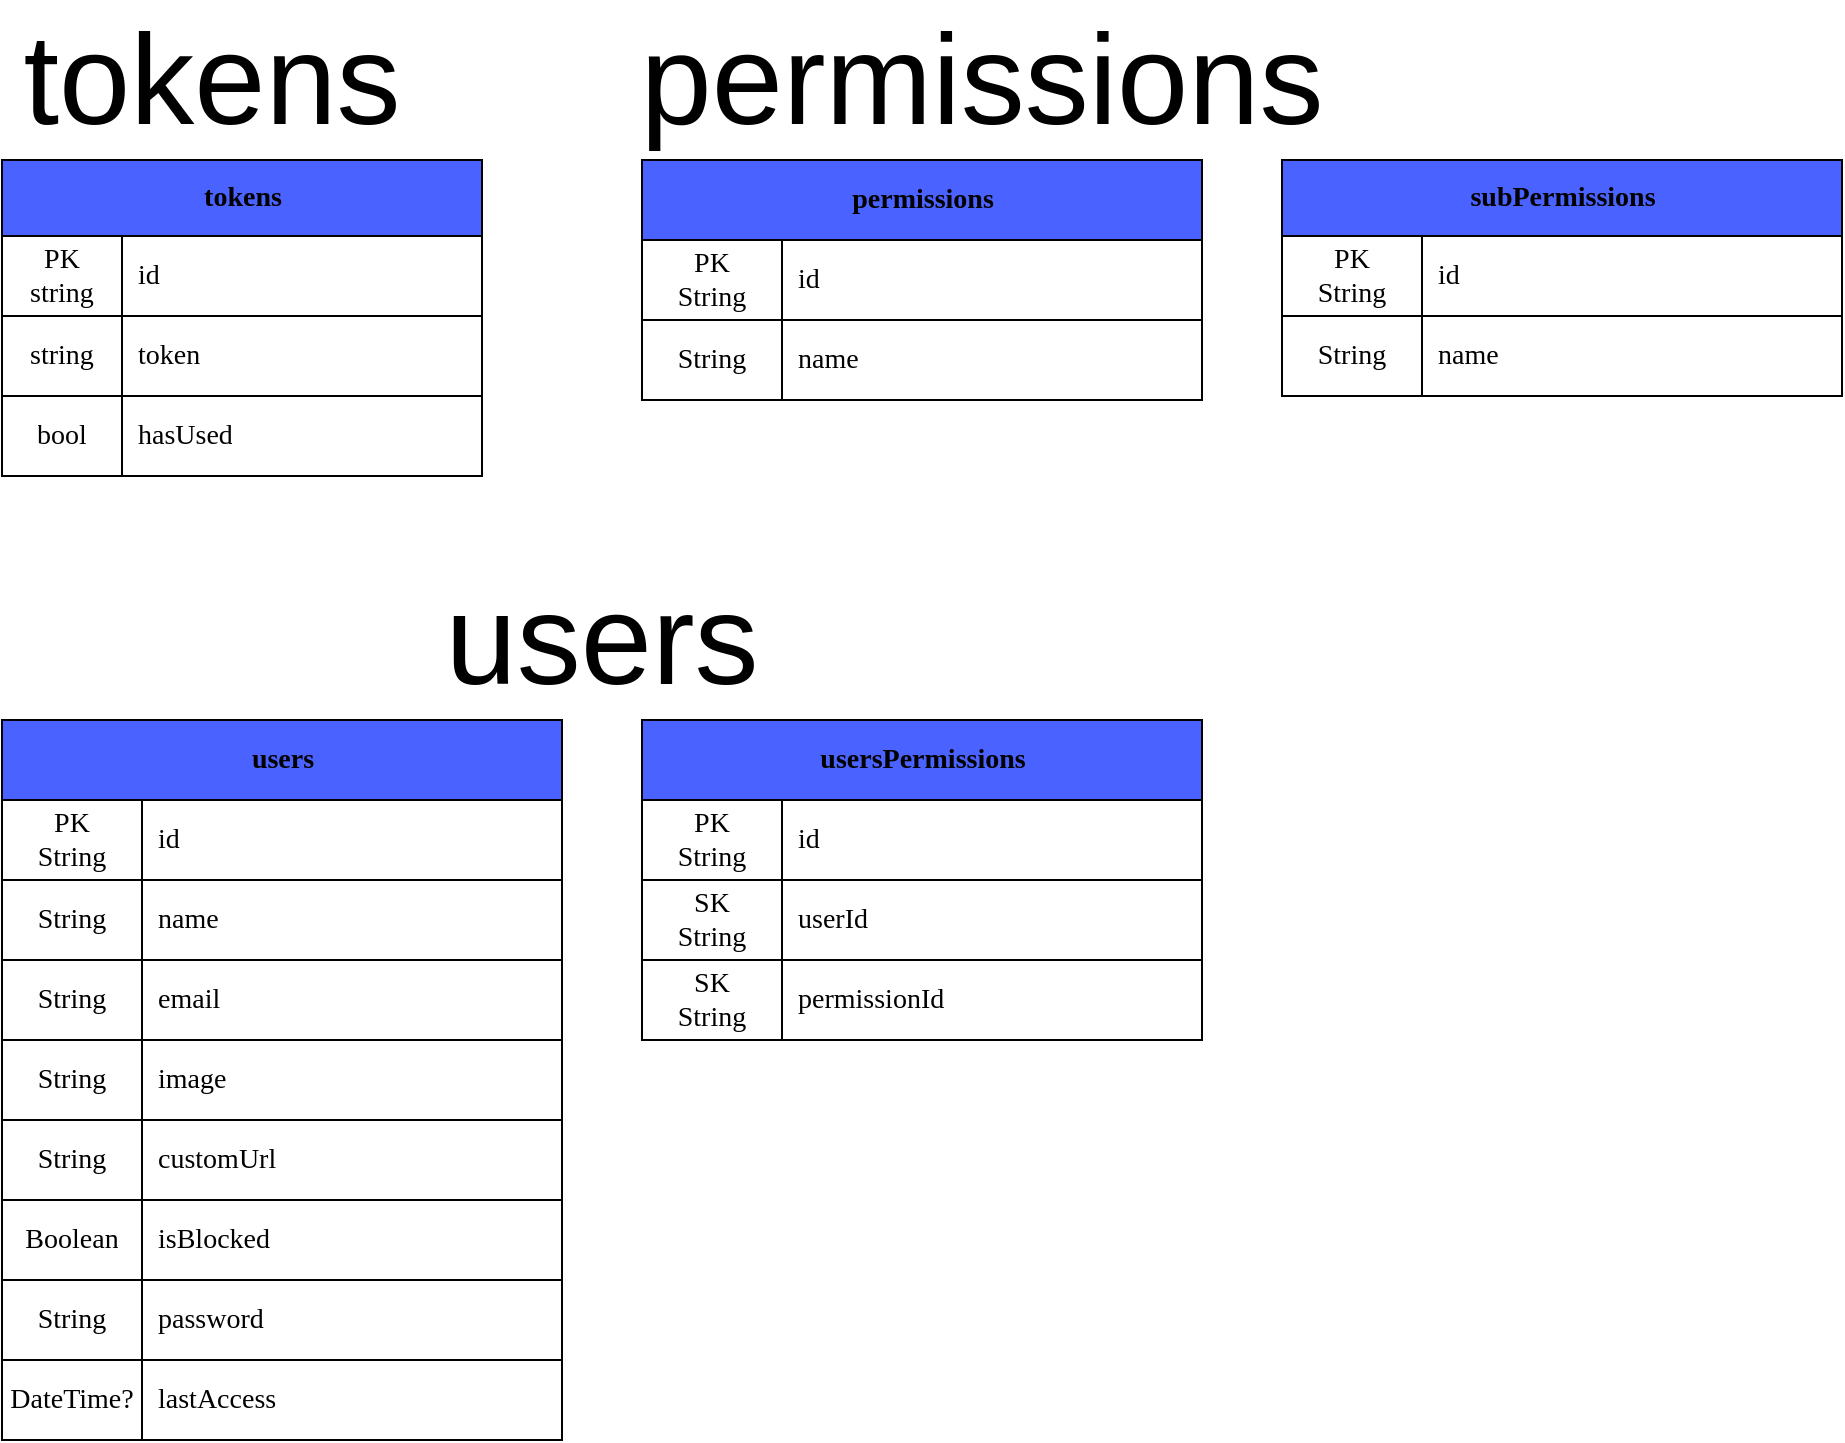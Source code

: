 <mxfile>
    <diagram name="Page-1" id="e56a1550-8fbb-45ad-956c-1786394a9013">
        <mxGraphModel dx="1070" dy="1772" grid="1" gridSize="10" guides="1" tooltips="1" connect="1" arrows="1" fold="1" page="1" pageScale="1" pageWidth="1100" pageHeight="850" background="none" math="0" shadow="0">
            <root>
                <mxCell id="0"/>
                <mxCell id="1" parent="0"/>
                <mxCell id="f9DGjgpMhJVJxJ-70Zpv-1" value="&lt;font style=&quot;font-size: 64px&quot;&gt;users&lt;/font&gt;" style="text;html=1;strokeColor=none;fillColor=none;align=center;verticalAlign=middle;whiteSpace=wrap;rounded=0;" parent="1" vertex="1">
                    <mxGeometry y="-120" width="600" height="80" as="geometry"/>
                </mxCell>
                <mxCell id="232" value="tokens" style="shape=table;startSize=38;container=1;collapsible=0;childLayout=tableLayout;fixedRows=1;rowLines=1;fontStyle=1;align=center;pointerEvents=1;rounded=0;shadow=0;labelBackgroundColor=none;labelBorderColor=none;comic=0;sketch=0;fontFamily=Verdana;fontSize=14;fontColor=default;strokeColor=default;strokeWidth=1;fillColor=#4A62FF;gradientColor=none;html=1;resizeLast=1;autosize=1;" parent="1" vertex="1">
                    <mxGeometry y="-320" width="240" height="158" as="geometry"/>
                </mxCell>
                <mxCell id="233" value="" style="shape=partialRectangle;html=1;whiteSpace=wrap;collapsible=0;dropTarget=0;pointerEvents=1;fillColor=none;top=0;left=0;bottom=1;right=0;points=[[0,0.5],[1,0.5]];portConstraint=eastwest;rounded=0;shadow=0;labelBackgroundColor=none;labelBorderColor=none;comic=0;sketch=0;fontFamily=Verdana;fontSize=14;fontColor=default;startSize=26;strokeColor=default;strokeWidth=1;" parent="232" vertex="1">
                    <mxGeometry y="38" width="240" height="40" as="geometry"/>
                </mxCell>
                <mxCell id="234" value="PK&lt;br&gt;string" style="shape=partialRectangle;html=1;whiteSpace=wrap;connectable=0;fillColor=default;top=1;left=1;bottom=1;right=1;overflow=hidden;pointerEvents=1;rounded=0;shadow=0;labelBackgroundColor=none;labelBorderColor=none;comic=0;sketch=0;fontFamily=Verdana;fontSize=14;fontColor=default;startSize=26;strokeColor=default;strokeWidth=1;align=center;" parent="233" vertex="1">
                    <mxGeometry width="60" height="40" as="geometry">
                        <mxRectangle width="60" height="40" as="alternateBounds"/>
                    </mxGeometry>
                </mxCell>
                <mxCell id="235" value="id" style="shape=partialRectangle;html=1;whiteSpace=wrap;connectable=0;fillColor=default;top=1;left=1;bottom=1;right=1;align=left;spacingLeft=6;overflow=hidden;pointerEvents=1;rounded=0;shadow=0;labelBackgroundColor=none;labelBorderColor=none;comic=0;sketch=0;fontFamily=Verdana;fontSize=14;fontColor=default;startSize=26;strokeColor=default;strokeWidth=1;" parent="233" vertex="1">
                    <mxGeometry x="60" width="180" height="40" as="geometry">
                        <mxRectangle width="180" height="40" as="alternateBounds"/>
                    </mxGeometry>
                </mxCell>
                <mxCell id="236" style="shape=partialRectangle;html=1;whiteSpace=wrap;collapsible=0;dropTarget=0;pointerEvents=1;fillColor=none;top=0;left=0;bottom=1;right=0;points=[[0,0.5],[1,0.5]];portConstraint=eastwest;rounded=0;shadow=0;labelBackgroundColor=none;labelBorderColor=none;comic=0;sketch=0;fontFamily=Verdana;fontSize=14;fontColor=default;startSize=26;strokeColor=default;strokeWidth=1;" parent="232" vertex="1">
                    <mxGeometry y="78" width="240" height="40" as="geometry"/>
                </mxCell>
                <mxCell id="237" value="string" style="shape=partialRectangle;html=1;whiteSpace=wrap;connectable=0;fillColor=default;top=1;left=1;bottom=1;right=1;overflow=hidden;pointerEvents=1;rounded=0;shadow=0;labelBackgroundColor=none;labelBorderColor=none;comic=0;sketch=0;fontFamily=Verdana;fontSize=14;fontColor=default;startSize=26;strokeColor=default;strokeWidth=1;align=center;" parent="236" vertex="1">
                    <mxGeometry width="60" height="40" as="geometry">
                        <mxRectangle width="60" height="40" as="alternateBounds"/>
                    </mxGeometry>
                </mxCell>
                <mxCell id="238" value="token" style="shape=partialRectangle;html=1;whiteSpace=wrap;connectable=0;fillColor=default;top=1;left=1;bottom=1;right=1;align=left;spacingLeft=6;overflow=hidden;pointerEvents=1;rounded=0;shadow=0;labelBackgroundColor=none;labelBorderColor=none;comic=0;sketch=0;fontFamily=Verdana;fontSize=14;fontColor=default;startSize=26;strokeColor=default;strokeWidth=1;" parent="236" vertex="1">
                    <mxGeometry x="60" width="180" height="40" as="geometry">
                        <mxRectangle width="180" height="40" as="alternateBounds"/>
                    </mxGeometry>
                </mxCell>
                <mxCell id="240" style="shape=partialRectangle;html=1;whiteSpace=wrap;collapsible=0;dropTarget=0;pointerEvents=1;fillColor=none;top=0;left=0;bottom=1;right=0;points=[[0,0.5],[1,0.5]];portConstraint=eastwest;rounded=0;shadow=0;labelBackgroundColor=none;labelBorderColor=none;comic=0;sketch=0;fontFamily=Verdana;fontSize=14;fontColor=default;startSize=26;strokeColor=default;strokeWidth=1;" parent="232" vertex="1">
                    <mxGeometry y="118" width="240" height="40" as="geometry"/>
                </mxCell>
                <mxCell id="241" value="bool" style="shape=partialRectangle;html=1;whiteSpace=wrap;connectable=0;fillColor=default;top=1;left=1;bottom=1;right=1;overflow=hidden;pointerEvents=1;rounded=0;shadow=0;labelBackgroundColor=none;labelBorderColor=none;comic=0;sketch=0;fontFamily=Verdana;fontSize=14;fontColor=default;startSize=26;strokeColor=default;strokeWidth=1;align=center;" parent="240" vertex="1">
                    <mxGeometry width="60" height="40" as="geometry">
                        <mxRectangle width="60" height="40" as="alternateBounds"/>
                    </mxGeometry>
                </mxCell>
                <mxCell id="242" value="hasUsed" style="shape=partialRectangle;html=1;whiteSpace=wrap;connectable=0;fillColor=default;top=1;left=1;bottom=1;right=1;align=left;spacingLeft=6;overflow=hidden;pointerEvents=1;rounded=0;shadow=0;labelBackgroundColor=none;labelBorderColor=none;comic=0;sketch=0;fontFamily=Verdana;fontSize=14;fontColor=default;startSize=26;strokeColor=default;strokeWidth=1;" parent="240" vertex="1">
                    <mxGeometry x="60" width="180" height="40" as="geometry">
                        <mxRectangle width="180" height="40" as="alternateBounds"/>
                    </mxGeometry>
                </mxCell>
                <mxCell id="239" value="&lt;font style=&quot;font-size: 64px&quot;&gt;tokens&lt;/font&gt;" style="text;html=1;strokeColor=none;fillColor=none;align=center;verticalAlign=middle;whiteSpace=wrap;rounded=0;" parent="1" vertex="1">
                    <mxGeometry y="-400" width="210" height="80" as="geometry"/>
                </mxCell>
                <mxCell id="292" value="users" style="shape=table;startSize=40;container=1;collapsible=0;childLayout=tableLayout;fixedRows=1;rowLines=1;fontStyle=1;align=center;pointerEvents=1;rounded=0;shadow=0;labelBackgroundColor=none;labelBorderColor=none;comic=0;sketch=0;fontFamily=Verdana;fontSize=14;fontColor=default;strokeColor=default;strokeWidth=1;fillColor=#4A62FF;gradientColor=none;html=1;resizeLast=1;autosize=1;" parent="1" vertex="1">
                    <mxGeometry y="-40" width="280" height="360" as="geometry"/>
                </mxCell>
                <mxCell id="293" value="" style="shape=partialRectangle;html=1;whiteSpace=wrap;collapsible=0;dropTarget=0;pointerEvents=1;fillColor=none;top=0;left=0;bottom=1;right=0;points=[[0,0.5],[1,0.5]];portConstraint=eastwest;rounded=0;shadow=0;labelBackgroundColor=none;labelBorderColor=none;comic=0;sketch=0;fontFamily=Verdana;fontSize=14;fontColor=default;startSize=26;strokeColor=default;strokeWidth=1;" parent="292" vertex="1">
                    <mxGeometry y="40" width="280" height="40" as="geometry"/>
                </mxCell>
                <mxCell id="294" value="PK&lt;br&gt;String" style="shape=partialRectangle;html=1;whiteSpace=wrap;connectable=0;fillColor=default;top=1;left=1;bottom=1;right=1;overflow=hidden;pointerEvents=1;rounded=0;shadow=0;labelBackgroundColor=none;labelBorderColor=none;comic=0;sketch=0;fontFamily=Verdana;fontSize=14;fontColor=default;startSize=26;strokeColor=default;strokeWidth=1;align=center;" parent="293" vertex="1">
                    <mxGeometry width="70" height="40" as="geometry">
                        <mxRectangle width="70" height="40" as="alternateBounds"/>
                    </mxGeometry>
                </mxCell>
                <mxCell id="295" value="id" style="shape=partialRectangle;html=1;whiteSpace=wrap;connectable=0;fillColor=default;top=1;left=1;bottom=1;right=1;align=left;spacingLeft=6;overflow=hidden;pointerEvents=1;rounded=0;shadow=0;labelBackgroundColor=none;labelBorderColor=none;comic=0;sketch=0;fontFamily=Verdana;fontSize=14;fontColor=default;startSize=26;strokeColor=default;strokeWidth=1;" parent="293" vertex="1">
                    <mxGeometry x="70" width="210" height="40" as="geometry">
                        <mxRectangle width="210" height="40" as="alternateBounds"/>
                    </mxGeometry>
                </mxCell>
                <mxCell id="296" style="shape=partialRectangle;html=1;whiteSpace=wrap;collapsible=0;dropTarget=0;pointerEvents=1;fillColor=none;top=0;left=0;bottom=1;right=0;points=[[0,0.5],[1,0.5]];portConstraint=eastwest;rounded=0;shadow=0;labelBackgroundColor=none;labelBorderColor=none;comic=0;sketch=0;fontFamily=Verdana;fontSize=14;fontColor=default;startSize=26;strokeColor=default;strokeWidth=1;" parent="292" vertex="1">
                    <mxGeometry y="80" width="280" height="40" as="geometry"/>
                </mxCell>
                <mxCell id="297" value="String" style="shape=partialRectangle;html=1;whiteSpace=wrap;connectable=0;fillColor=default;top=1;left=1;bottom=1;right=1;overflow=hidden;pointerEvents=1;rounded=0;shadow=0;labelBackgroundColor=none;labelBorderColor=none;comic=0;sketch=0;fontFamily=Verdana;fontSize=14;fontColor=default;startSize=26;strokeColor=default;strokeWidth=1;align=center;" parent="296" vertex="1">
                    <mxGeometry width="70" height="40" as="geometry">
                        <mxRectangle width="70" height="40" as="alternateBounds"/>
                    </mxGeometry>
                </mxCell>
                <mxCell id="298" value="name" style="shape=partialRectangle;html=1;whiteSpace=wrap;connectable=0;fillColor=default;top=1;left=1;bottom=1;right=1;align=left;spacingLeft=6;overflow=hidden;pointerEvents=1;rounded=0;shadow=0;labelBackgroundColor=none;labelBorderColor=none;comic=0;sketch=0;fontFamily=Verdana;fontSize=14;fontColor=default;startSize=26;strokeColor=default;strokeWidth=1;" parent="296" vertex="1">
                    <mxGeometry x="70" width="210" height="40" as="geometry">
                        <mxRectangle width="210" height="40" as="alternateBounds"/>
                    </mxGeometry>
                </mxCell>
                <mxCell id="299" style="shape=partialRectangle;html=1;whiteSpace=wrap;collapsible=0;dropTarget=0;pointerEvents=1;fillColor=none;top=0;left=0;bottom=1;right=0;points=[[0,0.5],[1,0.5]];portConstraint=eastwest;rounded=0;shadow=0;labelBackgroundColor=none;labelBorderColor=none;comic=0;sketch=0;fontFamily=Verdana;fontSize=14;fontColor=default;startSize=26;strokeColor=default;strokeWidth=1;" parent="292" vertex="1">
                    <mxGeometry y="120" width="280" height="40" as="geometry"/>
                </mxCell>
                <mxCell id="300" value="String" style="shape=partialRectangle;html=1;whiteSpace=wrap;connectable=0;fillColor=default;top=1;left=1;bottom=1;right=1;overflow=hidden;pointerEvents=1;rounded=0;shadow=0;labelBackgroundColor=none;labelBorderColor=none;comic=0;sketch=0;fontFamily=Verdana;fontSize=14;fontColor=default;startSize=26;strokeColor=default;strokeWidth=1;align=center;" parent="299" vertex="1">
                    <mxGeometry width="70" height="40" as="geometry">
                        <mxRectangle width="70" height="40" as="alternateBounds"/>
                    </mxGeometry>
                </mxCell>
                <mxCell id="301" value="email" style="shape=partialRectangle;html=1;whiteSpace=wrap;connectable=0;fillColor=default;top=1;left=1;bottom=1;right=1;align=left;spacingLeft=6;overflow=hidden;pointerEvents=1;rounded=0;shadow=0;labelBackgroundColor=none;labelBorderColor=none;comic=0;sketch=0;fontFamily=Verdana;fontSize=14;fontColor=default;startSize=26;strokeColor=default;strokeWidth=1;" parent="299" vertex="1">
                    <mxGeometry x="70" width="210" height="40" as="geometry">
                        <mxRectangle width="210" height="40" as="alternateBounds"/>
                    </mxGeometry>
                </mxCell>
                <mxCell id="311" style="shape=partialRectangle;html=1;whiteSpace=wrap;collapsible=0;dropTarget=0;pointerEvents=1;fillColor=none;top=0;left=0;bottom=1;right=0;points=[[0,0.5],[1,0.5]];portConstraint=eastwest;rounded=0;shadow=0;labelBackgroundColor=none;labelBorderColor=none;comic=0;sketch=0;fontFamily=Verdana;fontSize=14;fontColor=default;startSize=26;strokeColor=default;strokeWidth=1;" parent="292" vertex="1">
                    <mxGeometry y="160" width="280" height="40" as="geometry"/>
                </mxCell>
                <mxCell id="312" value="String" style="shape=partialRectangle;html=1;whiteSpace=wrap;connectable=0;fillColor=default;top=1;left=1;bottom=1;right=1;overflow=hidden;pointerEvents=1;rounded=0;shadow=0;labelBackgroundColor=none;labelBorderColor=none;comic=0;sketch=0;fontFamily=Verdana;fontSize=14;fontColor=default;startSize=26;strokeColor=default;strokeWidth=1;align=center;" parent="311" vertex="1">
                    <mxGeometry width="70" height="40" as="geometry">
                        <mxRectangle width="70" height="40" as="alternateBounds"/>
                    </mxGeometry>
                </mxCell>
                <mxCell id="313" value="image" style="shape=partialRectangle;html=1;whiteSpace=wrap;connectable=0;fillColor=default;top=1;left=1;bottom=1;right=1;align=left;spacingLeft=6;overflow=hidden;pointerEvents=1;rounded=0;shadow=0;labelBackgroundColor=none;labelBorderColor=none;comic=0;sketch=0;fontFamily=Verdana;fontSize=14;fontColor=default;startSize=26;strokeColor=default;strokeWidth=1;" parent="311" vertex="1">
                    <mxGeometry x="70" width="210" height="40" as="geometry">
                        <mxRectangle width="210" height="40" as="alternateBounds"/>
                    </mxGeometry>
                </mxCell>
                <mxCell id="396" style="shape=partialRectangle;html=1;whiteSpace=wrap;collapsible=0;dropTarget=0;pointerEvents=1;fillColor=none;top=0;left=0;bottom=1;right=0;points=[[0,0.5],[1,0.5]];portConstraint=eastwest;rounded=0;shadow=0;labelBackgroundColor=none;labelBorderColor=none;comic=0;sketch=0;fontFamily=Verdana;fontSize=14;fontColor=default;startSize=26;strokeColor=default;strokeWidth=1;" parent="292" vertex="1">
                    <mxGeometry y="200" width="280" height="40" as="geometry"/>
                </mxCell>
                <mxCell id="397" value="String" style="shape=partialRectangle;html=1;whiteSpace=wrap;connectable=0;fillColor=default;top=1;left=1;bottom=1;right=1;overflow=hidden;pointerEvents=1;rounded=0;shadow=0;labelBackgroundColor=none;labelBorderColor=none;comic=0;sketch=0;fontFamily=Verdana;fontSize=14;fontColor=default;startSize=26;strokeColor=default;strokeWidth=1;align=center;" parent="396" vertex="1">
                    <mxGeometry width="70" height="40" as="geometry">
                        <mxRectangle width="70" height="40" as="alternateBounds"/>
                    </mxGeometry>
                </mxCell>
                <mxCell id="398" value="customUrl" style="shape=partialRectangle;html=1;whiteSpace=wrap;connectable=0;fillColor=default;top=1;left=1;bottom=1;right=1;align=left;spacingLeft=6;overflow=hidden;pointerEvents=1;rounded=0;shadow=0;labelBackgroundColor=none;labelBorderColor=none;comic=0;sketch=0;fontFamily=Verdana;fontSize=14;fontColor=default;startSize=26;strokeColor=default;strokeWidth=1;" parent="396" vertex="1">
                    <mxGeometry x="70" width="210" height="40" as="geometry">
                        <mxRectangle width="210" height="40" as="alternateBounds"/>
                    </mxGeometry>
                </mxCell>
                <mxCell id="308" style="shape=partialRectangle;html=1;whiteSpace=wrap;collapsible=0;dropTarget=0;pointerEvents=1;fillColor=none;top=0;left=0;bottom=1;right=0;points=[[0,0.5],[1,0.5]];portConstraint=eastwest;rounded=0;shadow=0;labelBackgroundColor=none;labelBorderColor=none;comic=0;sketch=0;fontFamily=Verdana;fontSize=14;fontColor=default;startSize=26;strokeColor=default;strokeWidth=1;" parent="292" vertex="1">
                    <mxGeometry y="240" width="280" height="40" as="geometry"/>
                </mxCell>
                <mxCell id="309" value="&lt;span&gt;Boolean&lt;/span&gt;" style="shape=partialRectangle;html=1;whiteSpace=wrap;connectable=0;fillColor=default;top=1;left=1;bottom=1;right=1;overflow=hidden;pointerEvents=1;rounded=0;shadow=0;labelBackgroundColor=none;labelBorderColor=none;comic=0;sketch=0;fontFamily=Verdana;fontSize=14;fontColor=default;startSize=26;strokeColor=default;strokeWidth=1;align=center;" parent="308" vertex="1">
                    <mxGeometry width="70" height="40" as="geometry">
                        <mxRectangle width="70" height="40" as="alternateBounds"/>
                    </mxGeometry>
                </mxCell>
                <mxCell id="310" value="isBlocked" style="shape=partialRectangle;html=1;whiteSpace=wrap;connectable=0;fillColor=default;top=1;left=1;bottom=1;right=1;align=left;spacingLeft=6;overflow=hidden;pointerEvents=1;rounded=0;shadow=0;labelBackgroundColor=none;labelBorderColor=none;comic=0;sketch=0;fontFamily=Verdana;fontSize=14;fontColor=default;startSize=26;strokeColor=default;strokeWidth=1;" parent="308" vertex="1">
                    <mxGeometry x="70" width="210" height="40" as="geometry">
                        <mxRectangle width="210" height="40" as="alternateBounds"/>
                    </mxGeometry>
                </mxCell>
                <mxCell id="302" style="shape=partialRectangle;html=1;whiteSpace=wrap;collapsible=0;dropTarget=0;pointerEvents=1;fillColor=none;top=0;left=0;bottom=1;right=0;points=[[0,0.5],[1,0.5]];portConstraint=eastwest;rounded=0;shadow=0;labelBackgroundColor=none;labelBorderColor=none;comic=0;sketch=0;fontFamily=Verdana;fontSize=14;fontColor=default;startSize=26;strokeColor=default;strokeWidth=1;" parent="292" vertex="1">
                    <mxGeometry y="280" width="280" height="40" as="geometry"/>
                </mxCell>
                <mxCell id="303" value="String" style="shape=partialRectangle;html=1;whiteSpace=wrap;connectable=0;fillColor=default;top=1;left=1;bottom=1;right=1;overflow=hidden;pointerEvents=1;rounded=0;shadow=0;labelBackgroundColor=none;labelBorderColor=none;comic=0;sketch=0;fontFamily=Verdana;fontSize=14;fontColor=default;startSize=26;strokeColor=default;strokeWidth=1;align=center;" parent="302" vertex="1">
                    <mxGeometry width="70" height="40" as="geometry">
                        <mxRectangle width="70" height="40" as="alternateBounds"/>
                    </mxGeometry>
                </mxCell>
                <mxCell id="304" value="password" style="shape=partialRectangle;html=1;whiteSpace=wrap;connectable=0;fillColor=default;top=1;left=1;bottom=1;right=1;align=left;spacingLeft=6;overflow=hidden;pointerEvents=1;rounded=0;shadow=0;labelBackgroundColor=none;labelBorderColor=none;comic=0;sketch=0;fontFamily=Verdana;fontSize=14;fontColor=default;startSize=26;strokeColor=default;strokeWidth=1;" parent="302" vertex="1">
                    <mxGeometry x="70" width="210" height="40" as="geometry">
                        <mxRectangle width="210" height="40" as="alternateBounds"/>
                    </mxGeometry>
                </mxCell>
                <mxCell id="314" style="shape=partialRectangle;html=1;whiteSpace=wrap;collapsible=0;dropTarget=0;pointerEvents=1;fillColor=none;top=0;left=0;bottom=1;right=0;points=[[0,0.5],[1,0.5]];portConstraint=eastwest;rounded=0;shadow=0;labelBackgroundColor=none;labelBorderColor=none;comic=0;sketch=0;fontFamily=Verdana;fontSize=14;fontColor=default;startSize=26;strokeColor=default;strokeWidth=1;" parent="292" vertex="1">
                    <mxGeometry y="320" width="280" height="40" as="geometry"/>
                </mxCell>
                <mxCell id="315" value="DateTime?" style="shape=partialRectangle;html=1;whiteSpace=wrap;connectable=0;fillColor=default;top=1;left=1;bottom=1;right=1;overflow=hidden;pointerEvents=1;rounded=0;shadow=0;labelBackgroundColor=none;labelBorderColor=none;comic=0;sketch=0;fontFamily=Verdana;fontSize=14;fontColor=default;startSize=26;strokeColor=default;strokeWidth=1;align=center;" parent="314" vertex="1">
                    <mxGeometry width="70" height="40" as="geometry">
                        <mxRectangle width="70" height="40" as="alternateBounds"/>
                    </mxGeometry>
                </mxCell>
                <mxCell id="316" value="lastAccess" style="shape=partialRectangle;html=1;whiteSpace=wrap;connectable=0;fillColor=default;top=1;left=1;bottom=1;right=1;align=left;spacingLeft=6;overflow=hidden;pointerEvents=1;rounded=0;shadow=0;labelBackgroundColor=none;labelBorderColor=none;comic=0;sketch=0;fontFamily=Verdana;fontSize=14;fontColor=default;startSize=26;strokeColor=default;strokeWidth=1;" parent="314" vertex="1">
                    <mxGeometry x="70" width="210" height="40" as="geometry">
                        <mxRectangle width="210" height="40" as="alternateBounds"/>
                    </mxGeometry>
                </mxCell>
                <mxCell id="318" value="usersPermissions" style="shape=table;startSize=40;container=1;collapsible=0;childLayout=tableLayout;fixedRows=1;rowLines=1;fontStyle=1;align=center;pointerEvents=1;rounded=0;shadow=0;labelBackgroundColor=none;labelBorderColor=none;comic=0;sketch=0;fontFamily=Verdana;fontSize=14;fontColor=default;strokeColor=default;strokeWidth=1;fillColor=#4A62FF;gradientColor=none;html=1;resizeLast=1;autosize=1;" parent="1" vertex="1">
                    <mxGeometry x="320" y="-40" width="280" height="160" as="geometry"/>
                </mxCell>
                <mxCell id="319" value="" style="shape=partialRectangle;html=1;whiteSpace=wrap;collapsible=0;dropTarget=0;pointerEvents=1;fillColor=none;top=0;left=0;bottom=1;right=0;points=[[0,0.5],[1,0.5]];portConstraint=eastwest;rounded=0;shadow=0;labelBackgroundColor=none;labelBorderColor=none;comic=0;sketch=0;fontFamily=Verdana;fontSize=14;fontColor=default;startSize=26;strokeColor=default;strokeWidth=1;" parent="318" vertex="1">
                    <mxGeometry y="40" width="280" height="40" as="geometry"/>
                </mxCell>
                <mxCell id="320" value="PK&lt;br&gt;String" style="shape=partialRectangle;html=1;whiteSpace=wrap;connectable=0;fillColor=default;top=1;left=1;bottom=1;right=1;overflow=hidden;pointerEvents=1;rounded=0;shadow=0;labelBackgroundColor=none;labelBorderColor=none;comic=0;sketch=0;fontFamily=Verdana;fontSize=14;fontColor=default;startSize=26;strokeColor=default;strokeWidth=1;align=center;" parent="319" vertex="1">
                    <mxGeometry width="70" height="40" as="geometry">
                        <mxRectangle width="70" height="40" as="alternateBounds"/>
                    </mxGeometry>
                </mxCell>
                <mxCell id="321" value="id" style="shape=partialRectangle;html=1;whiteSpace=wrap;connectable=0;fillColor=default;top=1;left=1;bottom=1;right=1;align=left;spacingLeft=6;overflow=hidden;pointerEvents=1;rounded=0;shadow=0;labelBackgroundColor=none;labelBorderColor=none;comic=0;sketch=0;fontFamily=Verdana;fontSize=14;fontColor=default;startSize=26;strokeColor=default;strokeWidth=1;" parent="319" vertex="1">
                    <mxGeometry x="70" width="210" height="40" as="geometry">
                        <mxRectangle width="210" height="40" as="alternateBounds"/>
                    </mxGeometry>
                </mxCell>
                <mxCell id="322" style="shape=partialRectangle;html=1;whiteSpace=wrap;collapsible=0;dropTarget=0;pointerEvents=1;fillColor=none;top=0;left=0;bottom=1;right=0;points=[[0,0.5],[1,0.5]];portConstraint=eastwest;rounded=0;shadow=0;labelBackgroundColor=none;labelBorderColor=none;comic=0;sketch=0;fontFamily=Verdana;fontSize=14;fontColor=default;startSize=26;strokeColor=default;strokeWidth=1;" parent="318" vertex="1">
                    <mxGeometry y="80" width="280" height="40" as="geometry"/>
                </mxCell>
                <mxCell id="323" value="SK&lt;br&gt;String" style="shape=partialRectangle;html=1;whiteSpace=wrap;connectable=0;fillColor=default;top=1;left=1;bottom=1;right=1;overflow=hidden;pointerEvents=1;rounded=0;shadow=0;labelBackgroundColor=none;labelBorderColor=none;comic=0;sketch=0;fontFamily=Verdana;fontSize=14;fontColor=default;startSize=26;strokeColor=default;strokeWidth=1;align=center;" parent="322" vertex="1">
                    <mxGeometry width="70" height="40" as="geometry">
                        <mxRectangle width="70" height="40" as="alternateBounds"/>
                    </mxGeometry>
                </mxCell>
                <mxCell id="324" value="userId" style="shape=partialRectangle;html=1;whiteSpace=wrap;connectable=0;fillColor=default;top=1;left=1;bottom=1;right=1;align=left;spacingLeft=6;overflow=hidden;pointerEvents=1;rounded=0;shadow=0;labelBackgroundColor=none;labelBorderColor=none;comic=0;sketch=0;fontFamily=Verdana;fontSize=14;fontColor=default;startSize=26;strokeColor=default;strokeWidth=1;" parent="322" vertex="1">
                    <mxGeometry x="70" width="210" height="40" as="geometry">
                        <mxRectangle width="210" height="40" as="alternateBounds"/>
                    </mxGeometry>
                </mxCell>
                <mxCell id="325" style="shape=partialRectangle;html=1;whiteSpace=wrap;collapsible=0;dropTarget=0;pointerEvents=1;fillColor=none;top=0;left=0;bottom=1;right=0;points=[[0,0.5],[1,0.5]];portConstraint=eastwest;rounded=0;shadow=0;labelBackgroundColor=none;labelBorderColor=none;comic=0;sketch=0;fontFamily=Verdana;fontSize=14;fontColor=default;startSize=26;strokeColor=default;strokeWidth=1;" parent="318" vertex="1">
                    <mxGeometry y="120" width="280" height="40" as="geometry"/>
                </mxCell>
                <mxCell id="326" value="SK&lt;br&gt;String" style="shape=partialRectangle;html=1;whiteSpace=wrap;connectable=0;fillColor=default;top=1;left=1;bottom=1;right=1;overflow=hidden;pointerEvents=1;rounded=0;shadow=0;labelBackgroundColor=none;labelBorderColor=none;comic=0;sketch=0;fontFamily=Verdana;fontSize=14;fontColor=default;startSize=26;strokeColor=default;strokeWidth=1;align=center;" parent="325" vertex="1">
                    <mxGeometry width="70" height="40" as="geometry">
                        <mxRectangle width="70" height="40" as="alternateBounds"/>
                    </mxGeometry>
                </mxCell>
                <mxCell id="327" value="permissionId" style="shape=partialRectangle;html=1;whiteSpace=wrap;connectable=0;fillColor=default;top=1;left=1;bottom=1;right=1;align=left;spacingLeft=6;overflow=hidden;pointerEvents=1;rounded=0;shadow=0;labelBackgroundColor=none;labelBorderColor=none;comic=0;sketch=0;fontFamily=Verdana;fontSize=14;fontColor=default;startSize=26;strokeColor=default;strokeWidth=1;" parent="325" vertex="1">
                    <mxGeometry x="70" width="210" height="40" as="geometry">
                        <mxRectangle width="210" height="40" as="alternateBounds"/>
                    </mxGeometry>
                </mxCell>
                <mxCell id="395" value="" style="edgeStyle=none;html=1;" parent="1" source="343" target="382" edge="1">
                    <mxGeometry relative="1" as="geometry"/>
                </mxCell>
                <mxCell id="343" value="&lt;font style=&quot;font-size: 64px&quot;&gt;permissions&lt;/font&gt;" style="text;html=1;strokeColor=none;fillColor=none;align=center;verticalAlign=middle;whiteSpace=wrap;rounded=0;" parent="1" vertex="1">
                    <mxGeometry x="320" y="-400" width="340" height="80" as="geometry"/>
                </mxCell>
                <mxCell id="344" value="permissions" style="shape=table;startSize=40;container=1;collapsible=0;childLayout=tableLayout;fixedRows=1;rowLines=1;fontStyle=1;align=center;pointerEvents=1;rounded=0;shadow=0;labelBackgroundColor=none;labelBorderColor=none;comic=0;sketch=0;fontFamily=Verdana;fontSize=14;fontColor=default;strokeColor=default;strokeWidth=1;fillColor=#4A62FF;gradientColor=none;html=1;resizeLast=1;autosize=1;" parent="1" vertex="1">
                    <mxGeometry x="320" y="-320" width="280" height="120" as="geometry"/>
                </mxCell>
                <mxCell id="345" value="" style="shape=partialRectangle;html=1;whiteSpace=wrap;collapsible=0;dropTarget=0;pointerEvents=1;fillColor=none;top=0;left=0;bottom=1;right=0;points=[[0,0.5],[1,0.5]];portConstraint=eastwest;rounded=0;shadow=0;labelBackgroundColor=none;labelBorderColor=none;comic=0;sketch=0;fontFamily=Verdana;fontSize=14;fontColor=default;startSize=26;strokeColor=default;strokeWidth=1;" parent="344" vertex="1">
                    <mxGeometry y="40" width="280" height="40" as="geometry"/>
                </mxCell>
                <mxCell id="346" value="PK&lt;br&gt;String" style="shape=partialRectangle;html=1;whiteSpace=wrap;connectable=0;fillColor=default;top=1;left=1;bottom=1;right=1;overflow=hidden;pointerEvents=1;rounded=0;shadow=0;labelBackgroundColor=none;labelBorderColor=none;comic=0;sketch=0;fontFamily=Verdana;fontSize=14;fontColor=default;startSize=26;strokeColor=default;strokeWidth=1;align=center;" parent="345" vertex="1">
                    <mxGeometry width="70" height="40" as="geometry">
                        <mxRectangle width="70" height="40" as="alternateBounds"/>
                    </mxGeometry>
                </mxCell>
                <mxCell id="347" value="id" style="shape=partialRectangle;html=1;whiteSpace=wrap;connectable=0;fillColor=default;top=1;left=1;bottom=1;right=1;align=left;spacingLeft=6;overflow=hidden;pointerEvents=1;rounded=0;shadow=0;labelBackgroundColor=none;labelBorderColor=none;comic=0;sketch=0;fontFamily=Verdana;fontSize=14;fontColor=default;startSize=26;strokeColor=default;strokeWidth=1;" parent="345" vertex="1">
                    <mxGeometry x="70" width="210" height="40" as="geometry">
                        <mxRectangle width="210" height="40" as="alternateBounds"/>
                    </mxGeometry>
                </mxCell>
                <mxCell id="348" style="shape=partialRectangle;html=1;whiteSpace=wrap;collapsible=0;dropTarget=0;pointerEvents=1;fillColor=none;top=0;left=0;bottom=1;right=0;points=[[0,0.5],[1,0.5]];portConstraint=eastwest;rounded=0;shadow=0;labelBackgroundColor=none;labelBorderColor=none;comic=0;sketch=0;fontFamily=Verdana;fontSize=14;fontColor=default;startSize=26;strokeColor=default;strokeWidth=1;" parent="344" vertex="1">
                    <mxGeometry y="80" width="280" height="40" as="geometry"/>
                </mxCell>
                <mxCell id="349" value="String" style="shape=partialRectangle;html=1;whiteSpace=wrap;connectable=0;fillColor=default;top=1;left=1;bottom=1;right=1;overflow=hidden;pointerEvents=1;rounded=0;shadow=0;labelBackgroundColor=none;labelBorderColor=none;comic=0;sketch=0;fontFamily=Verdana;fontSize=14;fontColor=default;startSize=26;strokeColor=default;strokeWidth=1;align=center;" parent="348" vertex="1">
                    <mxGeometry width="70" height="40" as="geometry">
                        <mxRectangle width="70" height="40" as="alternateBounds"/>
                    </mxGeometry>
                </mxCell>
                <mxCell id="350" value="name" style="shape=partialRectangle;html=1;whiteSpace=wrap;connectable=0;fillColor=default;top=1;left=1;bottom=1;right=1;align=left;spacingLeft=6;overflow=hidden;pointerEvents=1;rounded=0;shadow=0;labelBackgroundColor=none;labelBorderColor=none;comic=0;sketch=0;fontFamily=Verdana;fontSize=14;fontColor=default;startSize=26;strokeColor=default;strokeWidth=1;" parent="348" vertex="1">
                    <mxGeometry x="70" width="210" height="40" as="geometry">
                        <mxRectangle width="210" height="40" as="alternateBounds"/>
                    </mxGeometry>
                </mxCell>
                <mxCell id="385" value="subPermissions" style="shape=table;startSize=38;container=1;collapsible=0;childLayout=tableLayout;fixedRows=1;rowLines=1;fontStyle=1;align=center;pointerEvents=1;rounded=0;shadow=0;labelBackgroundColor=none;labelBorderColor=none;comic=0;sketch=0;fontFamily=Verdana;fontSize=14;fontColor=default;strokeColor=default;strokeWidth=1;fillColor=#4A62FF;gradientColor=none;html=1;resizeLast=1;autosize=1;" parent="1" vertex="1">
                    <mxGeometry x="640" y="-320" width="280" height="118" as="geometry"/>
                </mxCell>
                <mxCell id="386" value="" style="shape=partialRectangle;html=1;whiteSpace=wrap;collapsible=0;dropTarget=0;pointerEvents=1;fillColor=none;top=0;left=0;bottom=1;right=0;points=[[0,0.5],[1,0.5]];portConstraint=eastwest;rounded=0;shadow=0;labelBackgroundColor=none;labelBorderColor=none;comic=0;sketch=0;fontFamily=Verdana;fontSize=14;fontColor=default;startSize=26;strokeColor=default;strokeWidth=1;" parent="385" vertex="1">
                    <mxGeometry y="38" width="280" height="40" as="geometry"/>
                </mxCell>
                <mxCell id="387" value="PK&lt;br&gt;String" style="shape=partialRectangle;html=1;whiteSpace=wrap;connectable=0;fillColor=default;top=1;left=1;bottom=1;right=1;overflow=hidden;pointerEvents=1;rounded=0;shadow=0;labelBackgroundColor=none;labelBorderColor=none;comic=0;sketch=0;fontFamily=Verdana;fontSize=14;fontColor=default;startSize=26;strokeColor=default;strokeWidth=1;align=center;" parent="386" vertex="1">
                    <mxGeometry width="70" height="40" as="geometry">
                        <mxRectangle width="70" height="40" as="alternateBounds"/>
                    </mxGeometry>
                </mxCell>
                <mxCell id="388" value="id" style="shape=partialRectangle;html=1;whiteSpace=wrap;connectable=0;fillColor=default;top=1;left=1;bottom=1;right=1;align=left;spacingLeft=6;overflow=hidden;pointerEvents=1;rounded=0;shadow=0;labelBackgroundColor=none;labelBorderColor=none;comic=0;sketch=0;fontFamily=Verdana;fontSize=14;fontColor=default;startSize=26;strokeColor=default;strokeWidth=1;" parent="386" vertex="1">
                    <mxGeometry x="70" width="210" height="40" as="geometry">
                        <mxRectangle width="210" height="40" as="alternateBounds"/>
                    </mxGeometry>
                </mxCell>
                <mxCell id="389" style="shape=partialRectangle;html=1;whiteSpace=wrap;collapsible=0;dropTarget=0;pointerEvents=1;fillColor=none;top=0;left=0;bottom=1;right=0;points=[[0,0.5],[1,0.5]];portConstraint=eastwest;rounded=0;shadow=0;labelBackgroundColor=none;labelBorderColor=none;comic=0;sketch=0;fontFamily=Verdana;fontSize=14;fontColor=default;startSize=26;strokeColor=default;strokeWidth=1;" parent="385" vertex="1">
                    <mxGeometry y="78" width="280" height="40" as="geometry"/>
                </mxCell>
                <mxCell id="390" value="String" style="shape=partialRectangle;html=1;whiteSpace=wrap;connectable=0;fillColor=default;top=1;left=1;bottom=1;right=1;overflow=hidden;pointerEvents=1;rounded=0;shadow=0;labelBackgroundColor=none;labelBorderColor=none;comic=0;sketch=0;fontFamily=Verdana;fontSize=14;fontColor=default;startSize=26;strokeColor=default;strokeWidth=1;align=center;" parent="389" vertex="1">
                    <mxGeometry width="70" height="40" as="geometry">
                        <mxRectangle width="70" height="40" as="alternateBounds"/>
                    </mxGeometry>
                </mxCell>
                <mxCell id="391" value="name" style="shape=partialRectangle;html=1;whiteSpace=wrap;connectable=0;fillColor=default;top=1;left=1;bottom=1;right=1;align=left;spacingLeft=6;overflow=hidden;pointerEvents=1;rounded=0;shadow=0;labelBackgroundColor=none;labelBorderColor=none;comic=0;sketch=0;fontFamily=Verdana;fontSize=14;fontColor=default;startSize=26;strokeColor=default;strokeWidth=1;" parent="389" vertex="1">
                    <mxGeometry x="70" width="210" height="40" as="geometry">
                        <mxRectangle width="210" height="40" as="alternateBounds"/>
                    </mxGeometry>
                </mxCell>
            </root>
        </mxGraphModel>
    </diagram>
</mxfile>
